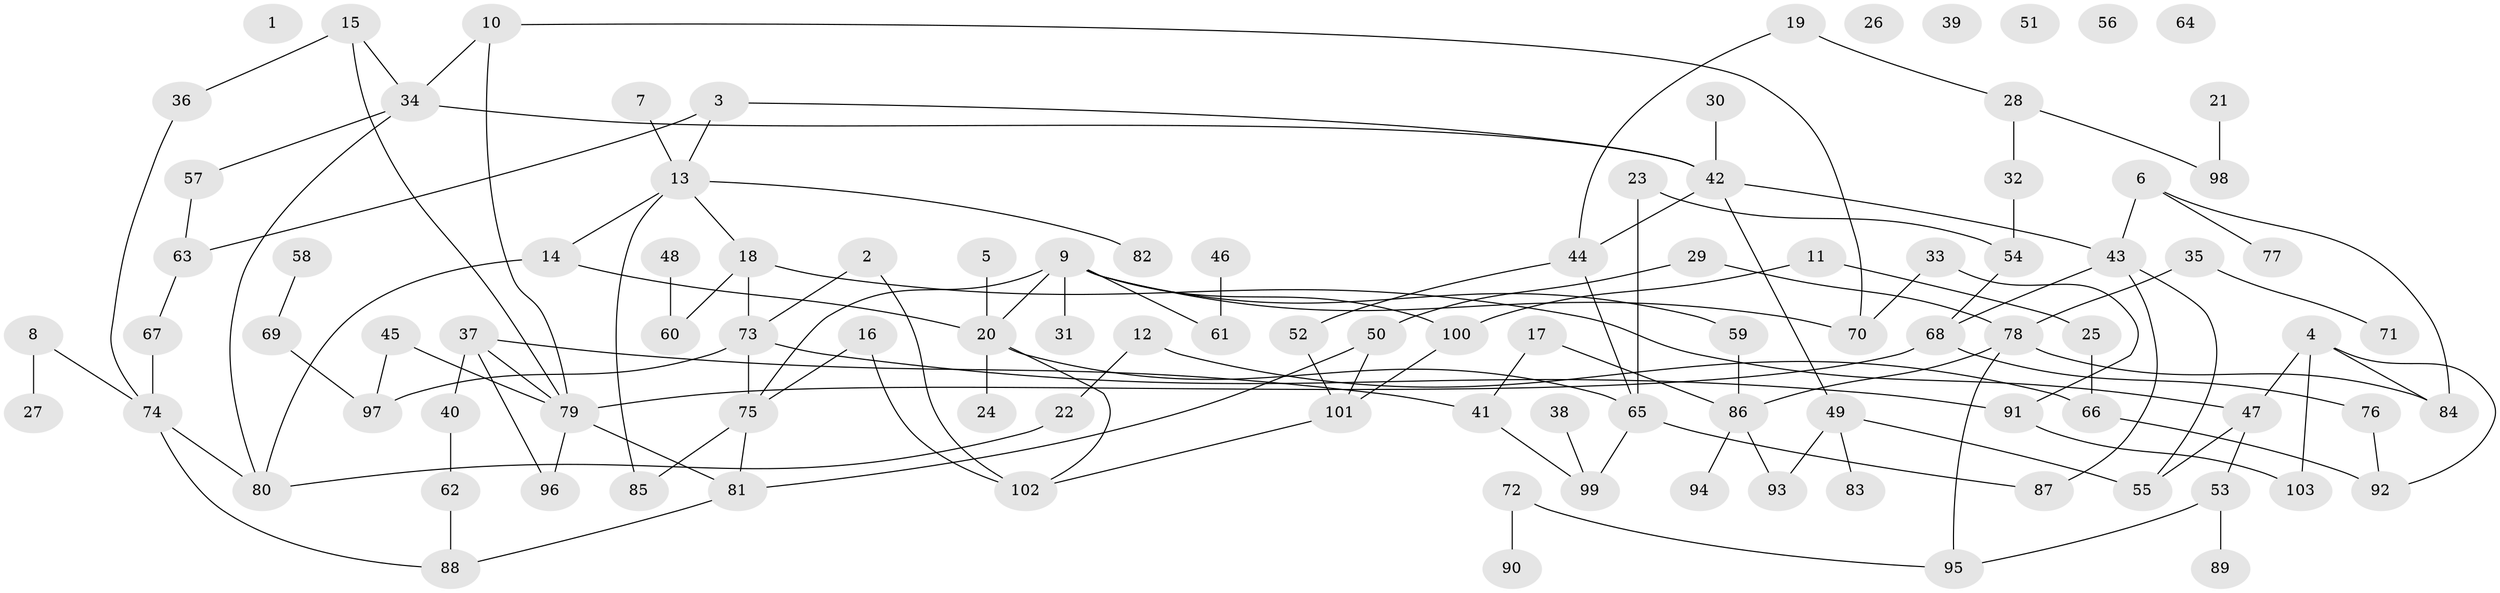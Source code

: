 // Generated by graph-tools (version 1.1) at 2025/25/03/09/25 03:25:20]
// undirected, 103 vertices, 133 edges
graph export_dot {
graph [start="1"]
  node [color=gray90,style=filled];
  1;
  2;
  3;
  4;
  5;
  6;
  7;
  8;
  9;
  10;
  11;
  12;
  13;
  14;
  15;
  16;
  17;
  18;
  19;
  20;
  21;
  22;
  23;
  24;
  25;
  26;
  27;
  28;
  29;
  30;
  31;
  32;
  33;
  34;
  35;
  36;
  37;
  38;
  39;
  40;
  41;
  42;
  43;
  44;
  45;
  46;
  47;
  48;
  49;
  50;
  51;
  52;
  53;
  54;
  55;
  56;
  57;
  58;
  59;
  60;
  61;
  62;
  63;
  64;
  65;
  66;
  67;
  68;
  69;
  70;
  71;
  72;
  73;
  74;
  75;
  76;
  77;
  78;
  79;
  80;
  81;
  82;
  83;
  84;
  85;
  86;
  87;
  88;
  89;
  90;
  91;
  92;
  93;
  94;
  95;
  96;
  97;
  98;
  99;
  100;
  101;
  102;
  103;
  2 -- 73;
  2 -- 102;
  3 -- 13;
  3 -- 42;
  3 -- 63;
  4 -- 47;
  4 -- 84;
  4 -- 92;
  4 -- 103;
  5 -- 20;
  6 -- 43;
  6 -- 77;
  6 -- 84;
  7 -- 13;
  8 -- 27;
  8 -- 74;
  9 -- 20;
  9 -- 31;
  9 -- 59;
  9 -- 61;
  9 -- 70;
  9 -- 75;
  9 -- 100;
  10 -- 34;
  10 -- 70;
  10 -- 79;
  11 -- 25;
  11 -- 100;
  12 -- 22;
  12 -- 66;
  13 -- 14;
  13 -- 18;
  13 -- 82;
  13 -- 85;
  14 -- 20;
  14 -- 80;
  15 -- 34;
  15 -- 36;
  15 -- 79;
  16 -- 75;
  16 -- 102;
  17 -- 41;
  17 -- 86;
  18 -- 47;
  18 -- 60;
  18 -- 73;
  19 -- 28;
  19 -- 44;
  20 -- 24;
  20 -- 65;
  20 -- 102;
  21 -- 98;
  22 -- 80;
  23 -- 54;
  23 -- 65;
  25 -- 66;
  28 -- 32;
  28 -- 98;
  29 -- 50;
  29 -- 78;
  30 -- 42;
  32 -- 54;
  33 -- 70;
  33 -- 91;
  34 -- 42;
  34 -- 57;
  34 -- 80;
  35 -- 71;
  35 -- 78;
  36 -- 74;
  37 -- 40;
  37 -- 41;
  37 -- 79;
  37 -- 96;
  38 -- 99;
  40 -- 62;
  41 -- 99;
  42 -- 43;
  42 -- 44;
  42 -- 49;
  43 -- 55;
  43 -- 68;
  43 -- 87;
  44 -- 52;
  44 -- 65;
  45 -- 79;
  45 -- 97;
  46 -- 61;
  47 -- 53;
  47 -- 55;
  48 -- 60;
  49 -- 55;
  49 -- 83;
  49 -- 93;
  50 -- 81;
  50 -- 101;
  52 -- 101;
  53 -- 89;
  53 -- 95;
  54 -- 68;
  57 -- 63;
  58 -- 69;
  59 -- 86;
  62 -- 88;
  63 -- 67;
  65 -- 87;
  65 -- 99;
  66 -- 92;
  67 -- 74;
  68 -- 76;
  68 -- 79;
  69 -- 97;
  72 -- 90;
  72 -- 95;
  73 -- 75;
  73 -- 91;
  73 -- 97;
  74 -- 80;
  74 -- 88;
  75 -- 81;
  75 -- 85;
  76 -- 92;
  78 -- 84;
  78 -- 86;
  78 -- 95;
  79 -- 81;
  79 -- 96;
  81 -- 88;
  86 -- 93;
  86 -- 94;
  91 -- 103;
  100 -- 101;
  101 -- 102;
}

